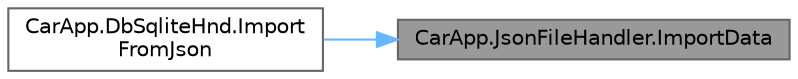 digraph "CarApp.JsonFileHandler.ImportData"
{
 // LATEX_PDF_SIZE
  bgcolor="transparent";
  edge [fontname=Helvetica,fontsize=10,labelfontname=Helvetica,labelfontsize=10];
  node [fontname=Helvetica,fontsize=10,shape=box,height=0.2,width=0.4];
  rankdir="RL";
  Node1 [id="Node000001",label="CarApp.JsonFileHandler.ImportData",height=0.2,width=0.4,color="gray40", fillcolor="grey60", style="filled", fontcolor="black",tooltip="Imports the data from a JSON file."];
  Node1 -> Node2 [id="edge1_Node000001_Node000002",dir="back",color="steelblue1",style="solid",tooltip=" "];
  Node2 [id="Node000002",label="CarApp.DbSqliteHnd.Import\lFromJson",height=0.2,width=0.4,color="grey40", fillcolor="white", style="filled",URL="$class_car_app_1_1_db_sqlite_hnd.html#adaa150bcce3265ff068c8880a03f97a1",tooltip="Imports data from a JSON file into the database."];
}

